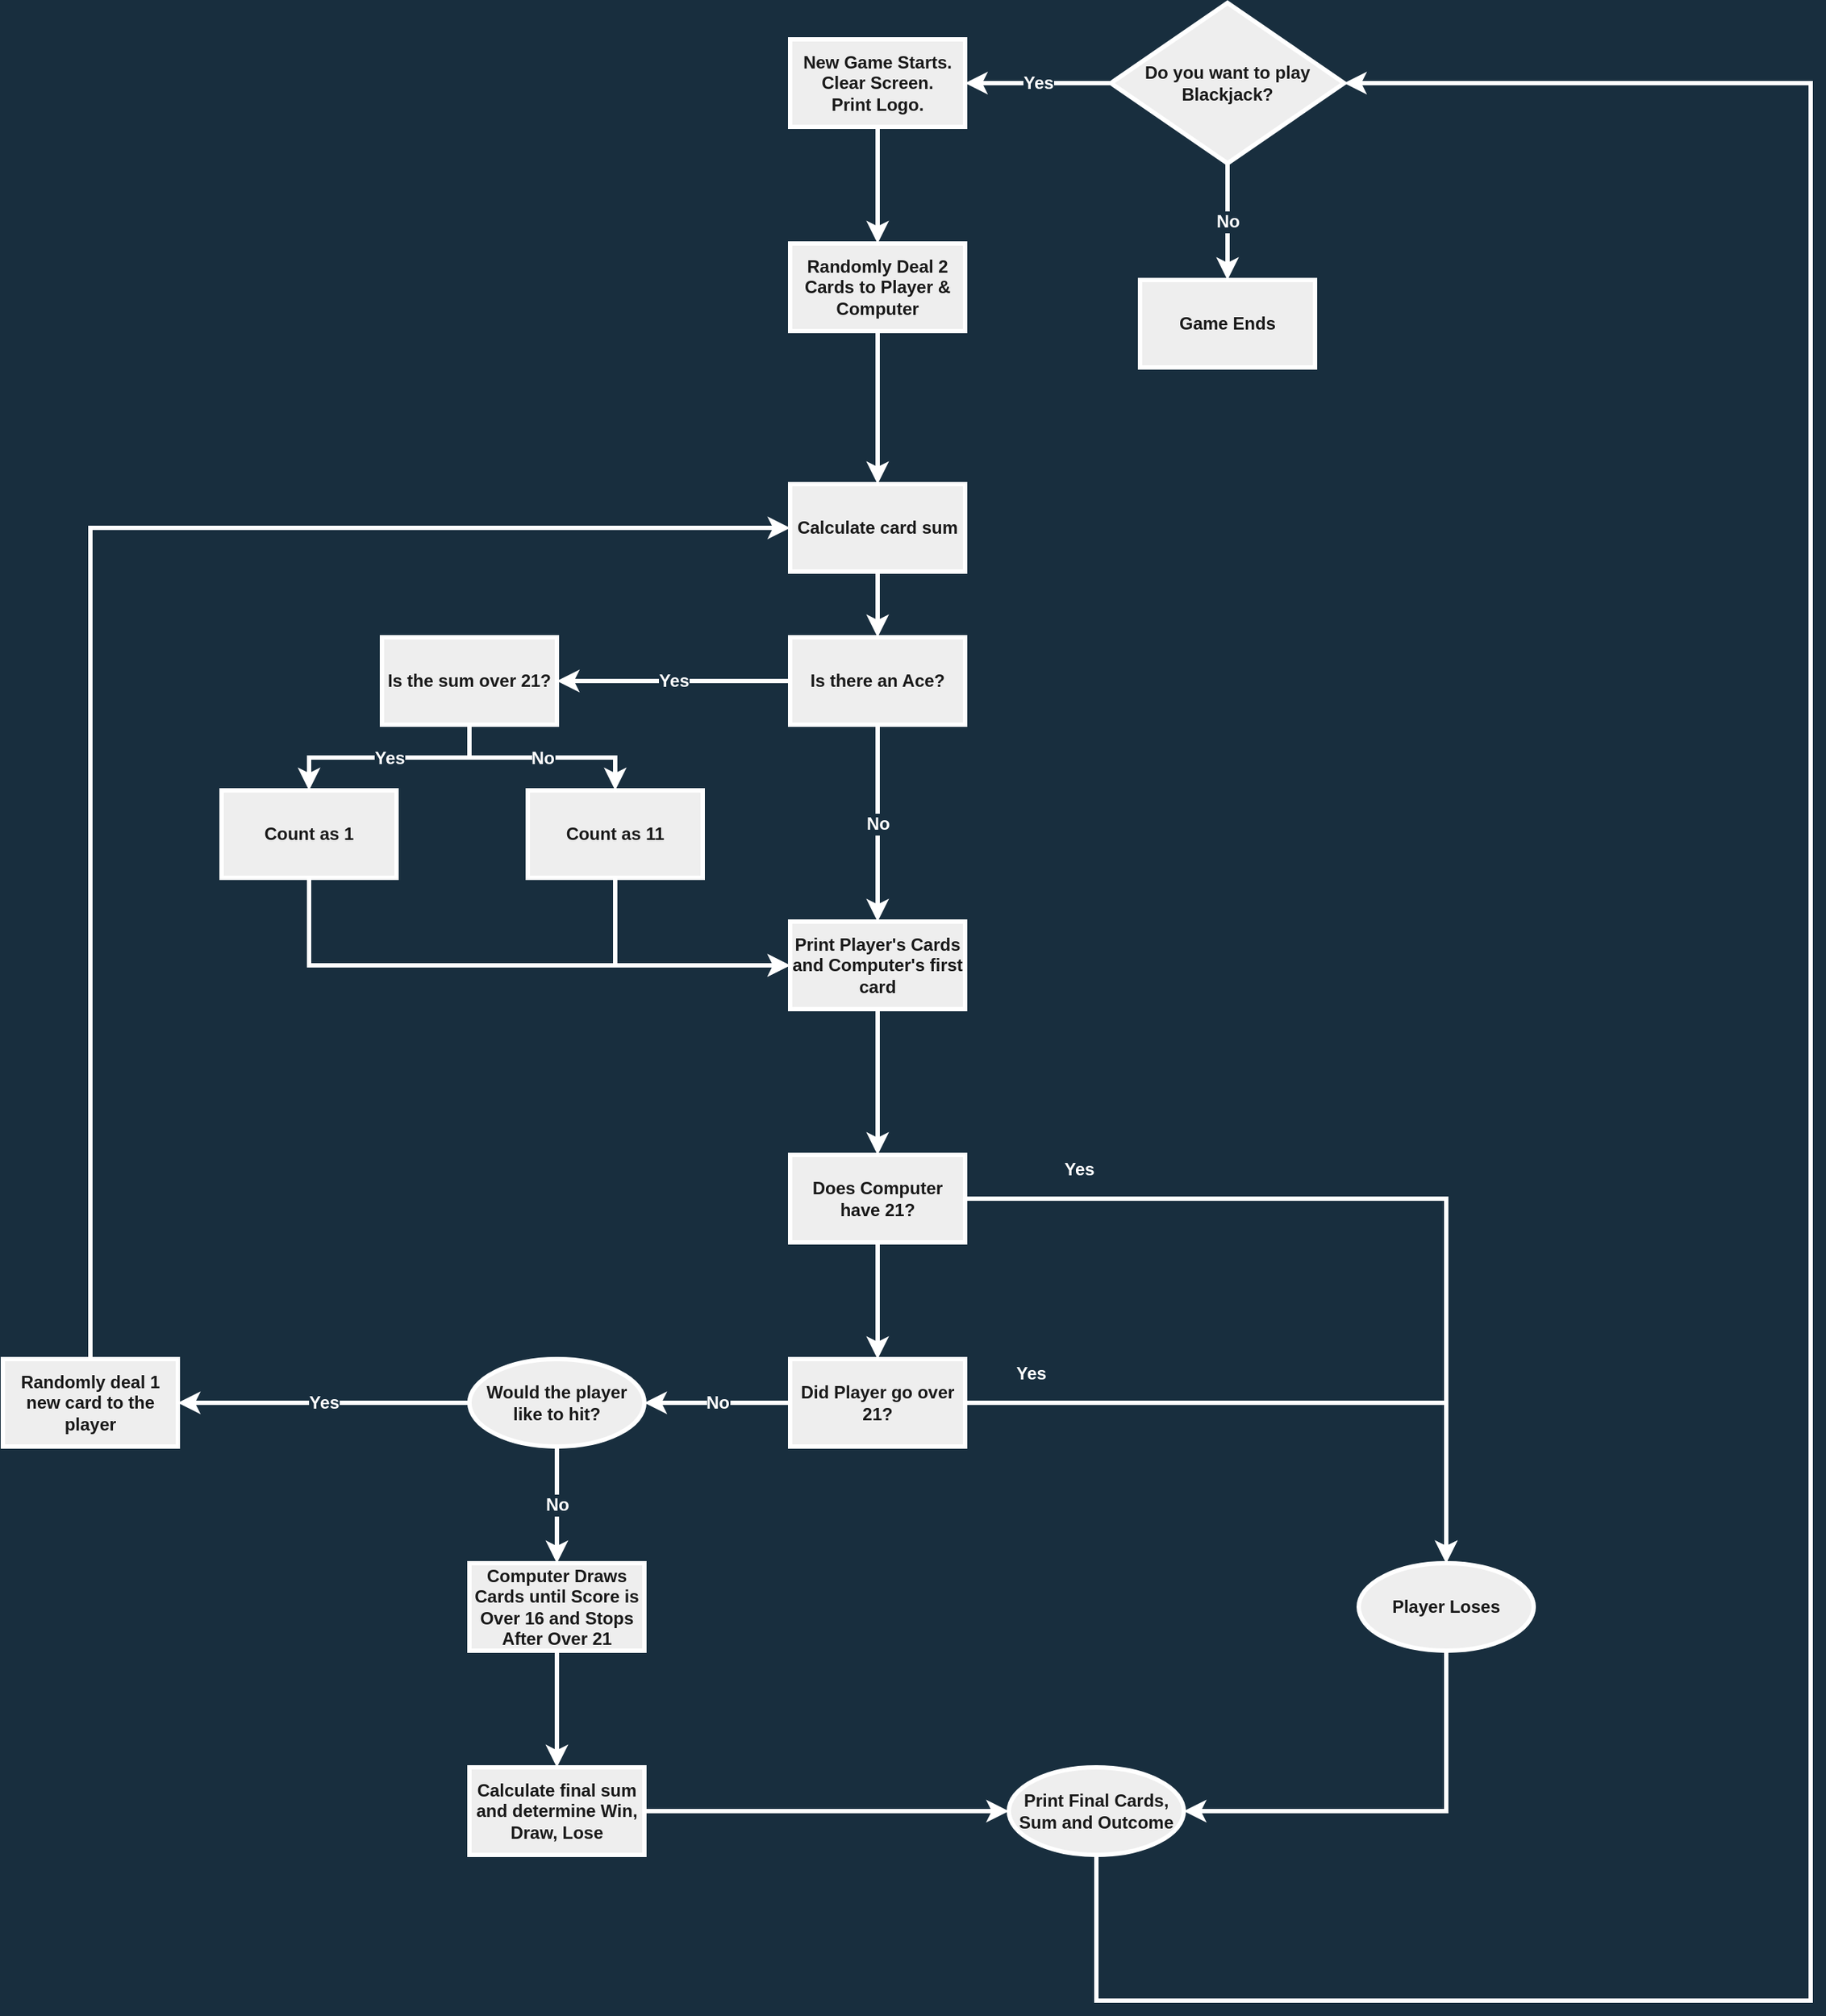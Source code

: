 <mxfile version="15.0.5" type="github">
  <diagram id="C5RBs43oDa-KdzZeNtuy" name="Page-1">
    <mxGraphModel dx="2903" dy="1096" grid="1" gridSize="10" guides="1" tooltips="1" connect="1" arrows="1" fold="1" page="1" pageScale="1" pageWidth="827" pageHeight="1169" background="#182E3E" math="0" shadow="0">
      <root>
        <mxCell id="WIyWlLk6GJQsqaUBKTNV-0" />
        <mxCell id="WIyWlLk6GJQsqaUBKTNV-1" parent="WIyWlLk6GJQsqaUBKTNV-0" />
        <mxCell id="IkaHGhUQ4Q9CL7noQv6P-7" value="Yes" style="edgeStyle=orthogonalEdgeStyle;rounded=0;orthogonalLoop=1;jettySize=auto;html=1;labelBackgroundColor=#182E3E;strokeColor=#FFFFFF;fontColor=#FFFFFF;strokeWidth=3;fontStyle=1;fontSize=12;" edge="1" parent="WIyWlLk6GJQsqaUBKTNV-1" source="IkaHGhUQ4Q9CL7noQv6P-5" target="IkaHGhUQ4Q9CL7noQv6P-6">
          <mxGeometry relative="1" as="geometry" />
        </mxCell>
        <mxCell id="IkaHGhUQ4Q9CL7noQv6P-9" value="No" style="edgeStyle=orthogonalEdgeStyle;rounded=0;orthogonalLoop=1;jettySize=auto;html=1;labelBackgroundColor=#182E3E;strokeColor=#FFFFFF;fontColor=#FFFFFF;strokeWidth=3;fontStyle=1;fontSize=12;" edge="1" parent="WIyWlLk6GJQsqaUBKTNV-1" source="IkaHGhUQ4Q9CL7noQv6P-5" target="IkaHGhUQ4Q9CL7noQv6P-8">
          <mxGeometry relative="1" as="geometry" />
        </mxCell>
        <mxCell id="IkaHGhUQ4Q9CL7noQv6P-5" value="Do you want to play Blackjack?" style="rhombus;whiteSpace=wrap;html=1;fillColor=#EEEEEE;strokeColor=#FFFFFF;fontColor=#1A1A1A;strokeWidth=3;fontStyle=1;fontSize=12;" vertex="1" parent="WIyWlLk6GJQsqaUBKTNV-1">
          <mxGeometry x="320" y="120" width="160" height="110" as="geometry" />
        </mxCell>
        <mxCell id="IkaHGhUQ4Q9CL7noQv6P-11" value="" style="edgeStyle=orthogonalEdgeStyle;rounded=0;orthogonalLoop=1;jettySize=auto;html=1;labelBackgroundColor=#182E3E;strokeColor=#FFFFFF;fontColor=#FFFFFF;strokeWidth=3;fontStyle=1;fontSize=12;" edge="1" parent="WIyWlLk6GJQsqaUBKTNV-1" source="IkaHGhUQ4Q9CL7noQv6P-6" target="IkaHGhUQ4Q9CL7noQv6P-10">
          <mxGeometry relative="1" as="geometry" />
        </mxCell>
        <mxCell id="IkaHGhUQ4Q9CL7noQv6P-6" value="New Game Starts.&lt;br style=&quot;font-size: 12px;&quot;&gt;Clear Screen.&lt;br style=&quot;font-size: 12px;&quot;&gt;Print Logo." style="whiteSpace=wrap;html=1;fillColor=#EEEEEE;strokeColor=#FFFFFF;fontColor=#1A1A1A;strokeWidth=3;fontStyle=1;fontSize=12;" vertex="1" parent="WIyWlLk6GJQsqaUBKTNV-1">
          <mxGeometry x="100" y="145" width="120" height="60" as="geometry" />
        </mxCell>
        <mxCell id="IkaHGhUQ4Q9CL7noQv6P-8" value="Game Ends" style="whiteSpace=wrap;html=1;fillColor=#EEEEEE;strokeColor=#FFFFFF;fontColor=#1A1A1A;strokeWidth=3;fontStyle=1;fontSize=12;" vertex="1" parent="WIyWlLk6GJQsqaUBKTNV-1">
          <mxGeometry x="340" y="310" width="120" height="60" as="geometry" />
        </mxCell>
        <mxCell id="IkaHGhUQ4Q9CL7noQv6P-33" value="" style="edgeStyle=orthogonalEdgeStyle;rounded=0;orthogonalLoop=1;jettySize=auto;html=1;labelBackgroundColor=#182E3E;strokeColor=#FFFFFF;fontColor=#FFFFFF;strokeWidth=3;fontStyle=1;fontSize=12;" edge="1" parent="WIyWlLk6GJQsqaUBKTNV-1" source="IkaHGhUQ4Q9CL7noQv6P-10" target="IkaHGhUQ4Q9CL7noQv6P-23">
          <mxGeometry relative="1" as="geometry" />
        </mxCell>
        <mxCell id="IkaHGhUQ4Q9CL7noQv6P-10" value="Randomly Deal 2 Cards to Player &amp;amp; Computer" style="whiteSpace=wrap;html=1;fillColor=#EEEEEE;strokeColor=#FFFFFF;fontColor=#1A1A1A;strokeWidth=3;fontStyle=1;fontSize=12;" vertex="1" parent="WIyWlLk6GJQsqaUBKTNV-1">
          <mxGeometry x="100" y="285" width="120" height="60" as="geometry" />
        </mxCell>
        <mxCell id="IkaHGhUQ4Q9CL7noQv6P-19" value="Yes" style="edgeStyle=orthogonalEdgeStyle;rounded=0;orthogonalLoop=1;jettySize=auto;html=1;labelBackgroundColor=#182E3E;strokeColor=#FFFFFF;fontColor=#FFFFFF;strokeWidth=3;fontStyle=1;fontSize=12;" edge="1" parent="WIyWlLk6GJQsqaUBKTNV-1" source="IkaHGhUQ4Q9CL7noQv6P-12" target="IkaHGhUQ4Q9CL7noQv6P-18">
          <mxGeometry x="-0.733" y="20" relative="1" as="geometry">
            <mxPoint as="offset" />
          </mxGeometry>
        </mxCell>
        <mxCell id="IkaHGhUQ4Q9CL7noQv6P-39" value="" style="edgeStyle=orthogonalEdgeStyle;rounded=0;orthogonalLoop=1;jettySize=auto;html=1;labelBackgroundColor=#182E3E;strokeColor=#FFFFFF;fontColor=#FFFFFF;strokeWidth=3;fontStyle=1;fontSize=12;" edge="1" parent="WIyWlLk6GJQsqaUBKTNV-1" source="IkaHGhUQ4Q9CL7noQv6P-12" target="IkaHGhUQ4Q9CL7noQv6P-38">
          <mxGeometry relative="1" as="geometry" />
        </mxCell>
        <mxCell id="IkaHGhUQ4Q9CL7noQv6P-12" value="Does Computer have 21?" style="whiteSpace=wrap;html=1;fillColor=#EEEEEE;strokeColor=#FFFFFF;fontColor=#1A1A1A;strokeWidth=3;fontStyle=1;fontSize=12;" vertex="1" parent="WIyWlLk6GJQsqaUBKTNV-1">
          <mxGeometry x="100" y="910" width="120" height="60" as="geometry" />
        </mxCell>
        <mxCell id="IkaHGhUQ4Q9CL7noQv6P-67" style="edgeStyle=orthogonalEdgeStyle;rounded=0;sketch=0;orthogonalLoop=1;jettySize=auto;html=1;fontSize=12;fontColor=#FFFFFF;strokeColor=#FFFFFF;strokeWidth=3;" edge="1" parent="WIyWlLk6GJQsqaUBKTNV-1" source="IkaHGhUQ4Q9CL7noQv6P-18" target="IkaHGhUQ4Q9CL7noQv6P-57">
          <mxGeometry relative="1" as="geometry">
            <Array as="points">
              <mxPoint x="550" y="1360" />
            </Array>
          </mxGeometry>
        </mxCell>
        <mxCell id="IkaHGhUQ4Q9CL7noQv6P-18" value="Player Loses" style="ellipse;whiteSpace=wrap;html=1;fillColor=#EEEEEE;strokeColor=#FFFFFF;fontColor=#1A1A1A;strokeWidth=3;fontStyle=1;fontSize=12;" vertex="1" parent="WIyWlLk6GJQsqaUBKTNV-1">
          <mxGeometry x="490" y="1190" width="120" height="60" as="geometry" />
        </mxCell>
        <mxCell id="IkaHGhUQ4Q9CL7noQv6P-28" value="" style="edgeStyle=orthogonalEdgeStyle;rounded=0;orthogonalLoop=1;jettySize=auto;html=1;labelBackgroundColor=#182E3E;strokeColor=#FFFFFF;fontColor=#FFFFFF;strokeWidth=3;fontStyle=1;fontSize=12;" edge="1" parent="WIyWlLk6GJQsqaUBKTNV-1" source="IkaHGhUQ4Q9CL7noQv6P-23" target="IkaHGhUQ4Q9CL7noQv6P-27">
          <mxGeometry relative="1" as="geometry" />
        </mxCell>
        <mxCell id="IkaHGhUQ4Q9CL7noQv6P-23" value="Calculate card sum" style="whiteSpace=wrap;html=1;fillColor=#EEEEEE;strokeColor=#FFFFFF;fontColor=#1A1A1A;strokeWidth=3;fontStyle=1;fontSize=12;" vertex="1" parent="WIyWlLk6GJQsqaUBKTNV-1">
          <mxGeometry x="100" y="450" width="120" height="60" as="geometry" />
        </mxCell>
        <mxCell id="IkaHGhUQ4Q9CL7noQv6P-30" value="Yes" style="edgeStyle=orthogonalEdgeStyle;rounded=0;orthogonalLoop=1;jettySize=auto;html=1;labelBackgroundColor=#182E3E;strokeColor=#FFFFFF;fontColor=#FFFFFF;strokeWidth=3;fontStyle=1;fontSize=12;" edge="1" parent="WIyWlLk6GJQsqaUBKTNV-1" source="IkaHGhUQ4Q9CL7noQv6P-27" target="IkaHGhUQ4Q9CL7noQv6P-29">
          <mxGeometry relative="1" as="geometry" />
        </mxCell>
        <mxCell id="IkaHGhUQ4Q9CL7noQv6P-36" value="No" style="edgeStyle=orthogonalEdgeStyle;rounded=0;orthogonalLoop=1;jettySize=auto;html=1;labelBackgroundColor=#182E3E;strokeColor=#FFFFFF;fontColor=#FFFFFF;strokeWidth=3;fontStyle=1;fontSize=12;" edge="1" parent="WIyWlLk6GJQsqaUBKTNV-1" source="IkaHGhUQ4Q9CL7noQv6P-27" target="IkaHGhUQ4Q9CL7noQv6P-35">
          <mxGeometry relative="1" as="geometry" />
        </mxCell>
        <mxCell id="IkaHGhUQ4Q9CL7noQv6P-27" value="Is there an Ace?" style="whiteSpace=wrap;html=1;fillColor=#EEEEEE;strokeColor=#FFFFFF;fontColor=#1A1A1A;strokeWidth=3;fontStyle=1;fontSize=12;" vertex="1" parent="WIyWlLk6GJQsqaUBKTNV-1">
          <mxGeometry x="100" y="555" width="120" height="60" as="geometry" />
        </mxCell>
        <mxCell id="IkaHGhUQ4Q9CL7noQv6P-50" value="Yes" style="edgeStyle=orthogonalEdgeStyle;rounded=0;orthogonalLoop=1;jettySize=auto;html=1;labelBackgroundColor=#182E3E;strokeColor=#FFFFFF;fontColor=#FFFFFF;strokeWidth=3;fontStyle=1;fontSize=12;" edge="1" parent="WIyWlLk6GJQsqaUBKTNV-1" source="IkaHGhUQ4Q9CL7noQv6P-29" target="IkaHGhUQ4Q9CL7noQv6P-49">
          <mxGeometry relative="1" as="geometry" />
        </mxCell>
        <mxCell id="IkaHGhUQ4Q9CL7noQv6P-52" value="No" style="edgeStyle=orthogonalEdgeStyle;rounded=0;orthogonalLoop=1;jettySize=auto;html=1;labelBackgroundColor=#182E3E;strokeColor=#FFFFFF;fontColor=#FFFFFF;strokeWidth=3;fontStyle=1;fontSize=12;" edge="1" parent="WIyWlLk6GJQsqaUBKTNV-1" source="IkaHGhUQ4Q9CL7noQv6P-29" target="IkaHGhUQ4Q9CL7noQv6P-51">
          <mxGeometry relative="1" as="geometry" />
        </mxCell>
        <mxCell id="IkaHGhUQ4Q9CL7noQv6P-29" value="Is the sum over 21?" style="whiteSpace=wrap;html=1;fillColor=#EEEEEE;strokeColor=#FFFFFF;fontColor=#1A1A1A;strokeWidth=3;fontStyle=1;fontSize=12;" vertex="1" parent="WIyWlLk6GJQsqaUBKTNV-1">
          <mxGeometry x="-180" y="555" width="120" height="60" as="geometry" />
        </mxCell>
        <mxCell id="IkaHGhUQ4Q9CL7noQv6P-37" value="" style="edgeStyle=orthogonalEdgeStyle;rounded=0;orthogonalLoop=1;jettySize=auto;html=1;labelBackgroundColor=#182E3E;strokeColor=#FFFFFF;fontColor=#FFFFFF;strokeWidth=3;fontStyle=1;fontSize=12;" edge="1" parent="WIyWlLk6GJQsqaUBKTNV-1" source="IkaHGhUQ4Q9CL7noQv6P-35" target="IkaHGhUQ4Q9CL7noQv6P-12">
          <mxGeometry relative="1" as="geometry" />
        </mxCell>
        <mxCell id="IkaHGhUQ4Q9CL7noQv6P-35" value="Print Player&#39;s Cards and Computer&#39;s first card" style="whiteSpace=wrap;html=1;fillColor=#EEEEEE;strokeColor=#FFFFFF;fontColor=#1A1A1A;strokeWidth=3;fontStyle=1;fontSize=12;" vertex="1" parent="WIyWlLk6GJQsqaUBKTNV-1">
          <mxGeometry x="100" y="750" width="120" height="60" as="geometry" />
        </mxCell>
        <mxCell id="IkaHGhUQ4Q9CL7noQv6P-43" value="Yes" style="edgeStyle=orthogonalEdgeStyle;rounded=0;orthogonalLoop=1;jettySize=auto;html=1;entryX=0.5;entryY=0;entryDx=0;entryDy=0;labelBackgroundColor=#182E3E;strokeColor=#FFFFFF;fontColor=#FFFFFF;strokeWidth=3;fontStyle=1;fontSize=12;" edge="1" parent="WIyWlLk6GJQsqaUBKTNV-1" source="IkaHGhUQ4Q9CL7noQv6P-38" target="IkaHGhUQ4Q9CL7noQv6P-18">
          <mxGeometry x="-0.797" y="20" relative="1" as="geometry">
            <Array as="points">
              <mxPoint x="550" y="1080" />
            </Array>
            <mxPoint as="offset" />
          </mxGeometry>
        </mxCell>
        <mxCell id="IkaHGhUQ4Q9CL7noQv6P-45" value="No" style="edgeStyle=orthogonalEdgeStyle;rounded=0;orthogonalLoop=1;jettySize=auto;html=1;labelBackgroundColor=#182E3E;strokeColor=#FFFFFF;fontColor=#FFFFFF;strokeWidth=3;fontStyle=1;fontSize=12;" edge="1" parent="WIyWlLk6GJQsqaUBKTNV-1" source="IkaHGhUQ4Q9CL7noQv6P-38" target="IkaHGhUQ4Q9CL7noQv6P-44">
          <mxGeometry relative="1" as="geometry" />
        </mxCell>
        <mxCell id="IkaHGhUQ4Q9CL7noQv6P-38" value="Did Player go over 21?" style="whiteSpace=wrap;html=1;fillColor=#EEEEEE;strokeColor=#FFFFFF;fontColor=#1A1A1A;strokeWidth=3;fontStyle=1;fontSize=12;" vertex="1" parent="WIyWlLk6GJQsqaUBKTNV-1">
          <mxGeometry x="100" y="1050" width="120" height="60" as="geometry" />
        </mxCell>
        <mxCell id="IkaHGhUQ4Q9CL7noQv6P-47" value="Yes" style="edgeStyle=orthogonalEdgeStyle;rounded=0;orthogonalLoop=1;jettySize=auto;html=1;labelBackgroundColor=#182E3E;strokeColor=#FFFFFF;fontColor=#FFFFFF;strokeWidth=3;fontStyle=1;fontSize=12;" edge="1" parent="WIyWlLk6GJQsqaUBKTNV-1" source="IkaHGhUQ4Q9CL7noQv6P-44" target="IkaHGhUQ4Q9CL7noQv6P-46">
          <mxGeometry relative="1" as="geometry" />
        </mxCell>
        <mxCell id="IkaHGhUQ4Q9CL7noQv6P-56" value="No" style="edgeStyle=orthogonalEdgeStyle;rounded=0;orthogonalLoop=1;jettySize=auto;html=1;labelBackgroundColor=#182E3E;strokeColor=#FFFFFF;fontColor=#FFFFFF;strokeWidth=3;fontStyle=1;fontSize=12;" edge="1" parent="WIyWlLk6GJQsqaUBKTNV-1" source="IkaHGhUQ4Q9CL7noQv6P-44" target="IkaHGhUQ4Q9CL7noQv6P-55">
          <mxGeometry relative="1" as="geometry" />
        </mxCell>
        <mxCell id="IkaHGhUQ4Q9CL7noQv6P-44" value="Would the player like to hit?" style="ellipse;whiteSpace=wrap;html=1;fillColor=#EEEEEE;strokeColor=#FFFFFF;fontColor=#1A1A1A;strokeWidth=3;fontStyle=1;fontSize=12;" vertex="1" parent="WIyWlLk6GJQsqaUBKTNV-1">
          <mxGeometry x="-120" y="1050" width="120" height="60" as="geometry" />
        </mxCell>
        <mxCell id="IkaHGhUQ4Q9CL7noQv6P-48" style="edgeStyle=orthogonalEdgeStyle;rounded=0;orthogonalLoop=1;jettySize=auto;html=1;entryX=0;entryY=0.5;entryDx=0;entryDy=0;labelBackgroundColor=#182E3E;strokeColor=#FFFFFF;fontColor=#FFFFFF;strokeWidth=3;fontStyle=1;fontSize=12;" edge="1" parent="WIyWlLk6GJQsqaUBKTNV-1" source="IkaHGhUQ4Q9CL7noQv6P-46" target="IkaHGhUQ4Q9CL7noQv6P-23">
          <mxGeometry relative="1" as="geometry">
            <Array as="points">
              <mxPoint x="-380" y="480" />
            </Array>
          </mxGeometry>
        </mxCell>
        <mxCell id="IkaHGhUQ4Q9CL7noQv6P-46" value="Randomly deal 1 new card to the player" style="whiteSpace=wrap;html=1;fillColor=#EEEEEE;strokeColor=#FFFFFF;fontColor=#1A1A1A;strokeWidth=3;fontStyle=1;fontSize=12;" vertex="1" parent="WIyWlLk6GJQsqaUBKTNV-1">
          <mxGeometry x="-440" y="1050" width="120" height="60" as="geometry" />
        </mxCell>
        <mxCell id="IkaHGhUQ4Q9CL7noQv6P-53" style="edgeStyle=orthogonalEdgeStyle;rounded=0;orthogonalLoop=1;jettySize=auto;html=1;entryX=0;entryY=0.5;entryDx=0;entryDy=0;labelBackgroundColor=#182E3E;strokeColor=#FFFFFF;fontColor=#FFFFFF;strokeWidth=3;fontStyle=1;fontSize=12;" edge="1" parent="WIyWlLk6GJQsqaUBKTNV-1" source="IkaHGhUQ4Q9CL7noQv6P-49" target="IkaHGhUQ4Q9CL7noQv6P-35">
          <mxGeometry relative="1" as="geometry">
            <Array as="points">
              <mxPoint x="-230" y="780" />
            </Array>
          </mxGeometry>
        </mxCell>
        <mxCell id="IkaHGhUQ4Q9CL7noQv6P-49" value="Count as 1" style="whiteSpace=wrap;html=1;fillColor=#EEEEEE;strokeColor=#FFFFFF;fontColor=#1A1A1A;strokeWidth=3;fontStyle=1;fontSize=12;" vertex="1" parent="WIyWlLk6GJQsqaUBKTNV-1">
          <mxGeometry x="-290" y="660" width="120" height="60" as="geometry" />
        </mxCell>
        <mxCell id="IkaHGhUQ4Q9CL7noQv6P-54" style="edgeStyle=orthogonalEdgeStyle;rounded=0;orthogonalLoop=1;jettySize=auto;html=1;entryX=0;entryY=0.5;entryDx=0;entryDy=0;labelBackgroundColor=#182E3E;strokeColor=#FFFFFF;fontColor=#FFFFFF;strokeWidth=3;fontStyle=1;fontSize=12;" edge="1" parent="WIyWlLk6GJQsqaUBKTNV-1" source="IkaHGhUQ4Q9CL7noQv6P-51" target="IkaHGhUQ4Q9CL7noQv6P-35">
          <mxGeometry relative="1" as="geometry">
            <Array as="points">
              <mxPoint x="-20" y="780" />
            </Array>
          </mxGeometry>
        </mxCell>
        <mxCell id="IkaHGhUQ4Q9CL7noQv6P-51" value="Count as 11" style="whiteSpace=wrap;html=1;fillColor=#EEEEEE;strokeColor=#FFFFFF;fontColor=#1A1A1A;strokeWidth=3;fontStyle=1;fontSize=12;" vertex="1" parent="WIyWlLk6GJQsqaUBKTNV-1">
          <mxGeometry x="-80" y="660" width="120" height="60" as="geometry" />
        </mxCell>
        <mxCell id="IkaHGhUQ4Q9CL7noQv6P-60" value="" style="edgeStyle=orthogonalEdgeStyle;rounded=0;orthogonalLoop=1;jettySize=auto;html=1;labelBackgroundColor=#182E3E;strokeColor=#FFFFFF;fontColor=#FFFFFF;strokeWidth=3;fontStyle=1;fontSize=12;" edge="1" parent="WIyWlLk6GJQsqaUBKTNV-1" source="IkaHGhUQ4Q9CL7noQv6P-55" target="IkaHGhUQ4Q9CL7noQv6P-59">
          <mxGeometry relative="1" as="geometry" />
        </mxCell>
        <mxCell id="IkaHGhUQ4Q9CL7noQv6P-55" value="Computer Draws Cards until Score is Over 16 and Stops After Over 21" style="whiteSpace=wrap;html=1;fillColor=#EEEEEE;strokeColor=#FFFFFF;fontColor=#1A1A1A;strokeWidth=3;fontStyle=1;fontSize=12;" vertex="1" parent="WIyWlLk6GJQsqaUBKTNV-1">
          <mxGeometry x="-120" y="1190" width="120" height="60" as="geometry" />
        </mxCell>
        <mxCell id="IkaHGhUQ4Q9CL7noQv6P-68" style="edgeStyle=orthogonalEdgeStyle;rounded=0;sketch=0;orthogonalLoop=1;jettySize=auto;html=1;fontSize=12;fontColor=#FFFFFF;strokeColor=#FFFFFF;strokeWidth=3;" edge="1" parent="WIyWlLk6GJQsqaUBKTNV-1" source="IkaHGhUQ4Q9CL7noQv6P-57">
          <mxGeometry relative="1" as="geometry">
            <mxPoint x="480" y="175" as="targetPoint" />
            <Array as="points">
              <mxPoint x="800" y="1490" />
              <mxPoint x="800" y="175" />
            </Array>
          </mxGeometry>
        </mxCell>
        <mxCell id="IkaHGhUQ4Q9CL7noQv6P-57" value="Print Final Cards, Sum and Outcome" style="ellipse;whiteSpace=wrap;html=1;fillColor=#EEEEEE;strokeColor=#FFFFFF;fontColor=#1A1A1A;strokeWidth=3;fontStyle=1;fontSize=12;" vertex="1" parent="WIyWlLk6GJQsqaUBKTNV-1">
          <mxGeometry x="250" y="1330" width="120" height="60" as="geometry" />
        </mxCell>
        <mxCell id="IkaHGhUQ4Q9CL7noQv6P-70" style="edgeStyle=orthogonalEdgeStyle;rounded=0;sketch=0;orthogonalLoop=1;jettySize=auto;html=1;entryX=0;entryY=0.5;entryDx=0;entryDy=0;fontSize=12;fontColor=#FFFFFF;strokeColor=#FFFFFF;strokeWidth=3;" edge="1" parent="WIyWlLk6GJQsqaUBKTNV-1" source="IkaHGhUQ4Q9CL7noQv6P-59" target="IkaHGhUQ4Q9CL7noQv6P-57">
          <mxGeometry relative="1" as="geometry" />
        </mxCell>
        <mxCell id="IkaHGhUQ4Q9CL7noQv6P-59" value="Calculate final sum and determine Win, Draw, Lose" style="whiteSpace=wrap;html=1;fillColor=#EEEEEE;strokeColor=#FFFFFF;fontColor=#1A1A1A;strokeWidth=3;fontStyle=1;fontSize=12;" vertex="1" parent="WIyWlLk6GJQsqaUBKTNV-1">
          <mxGeometry x="-120" y="1330" width="120" height="60" as="geometry" />
        </mxCell>
      </root>
    </mxGraphModel>
  </diagram>
</mxfile>
